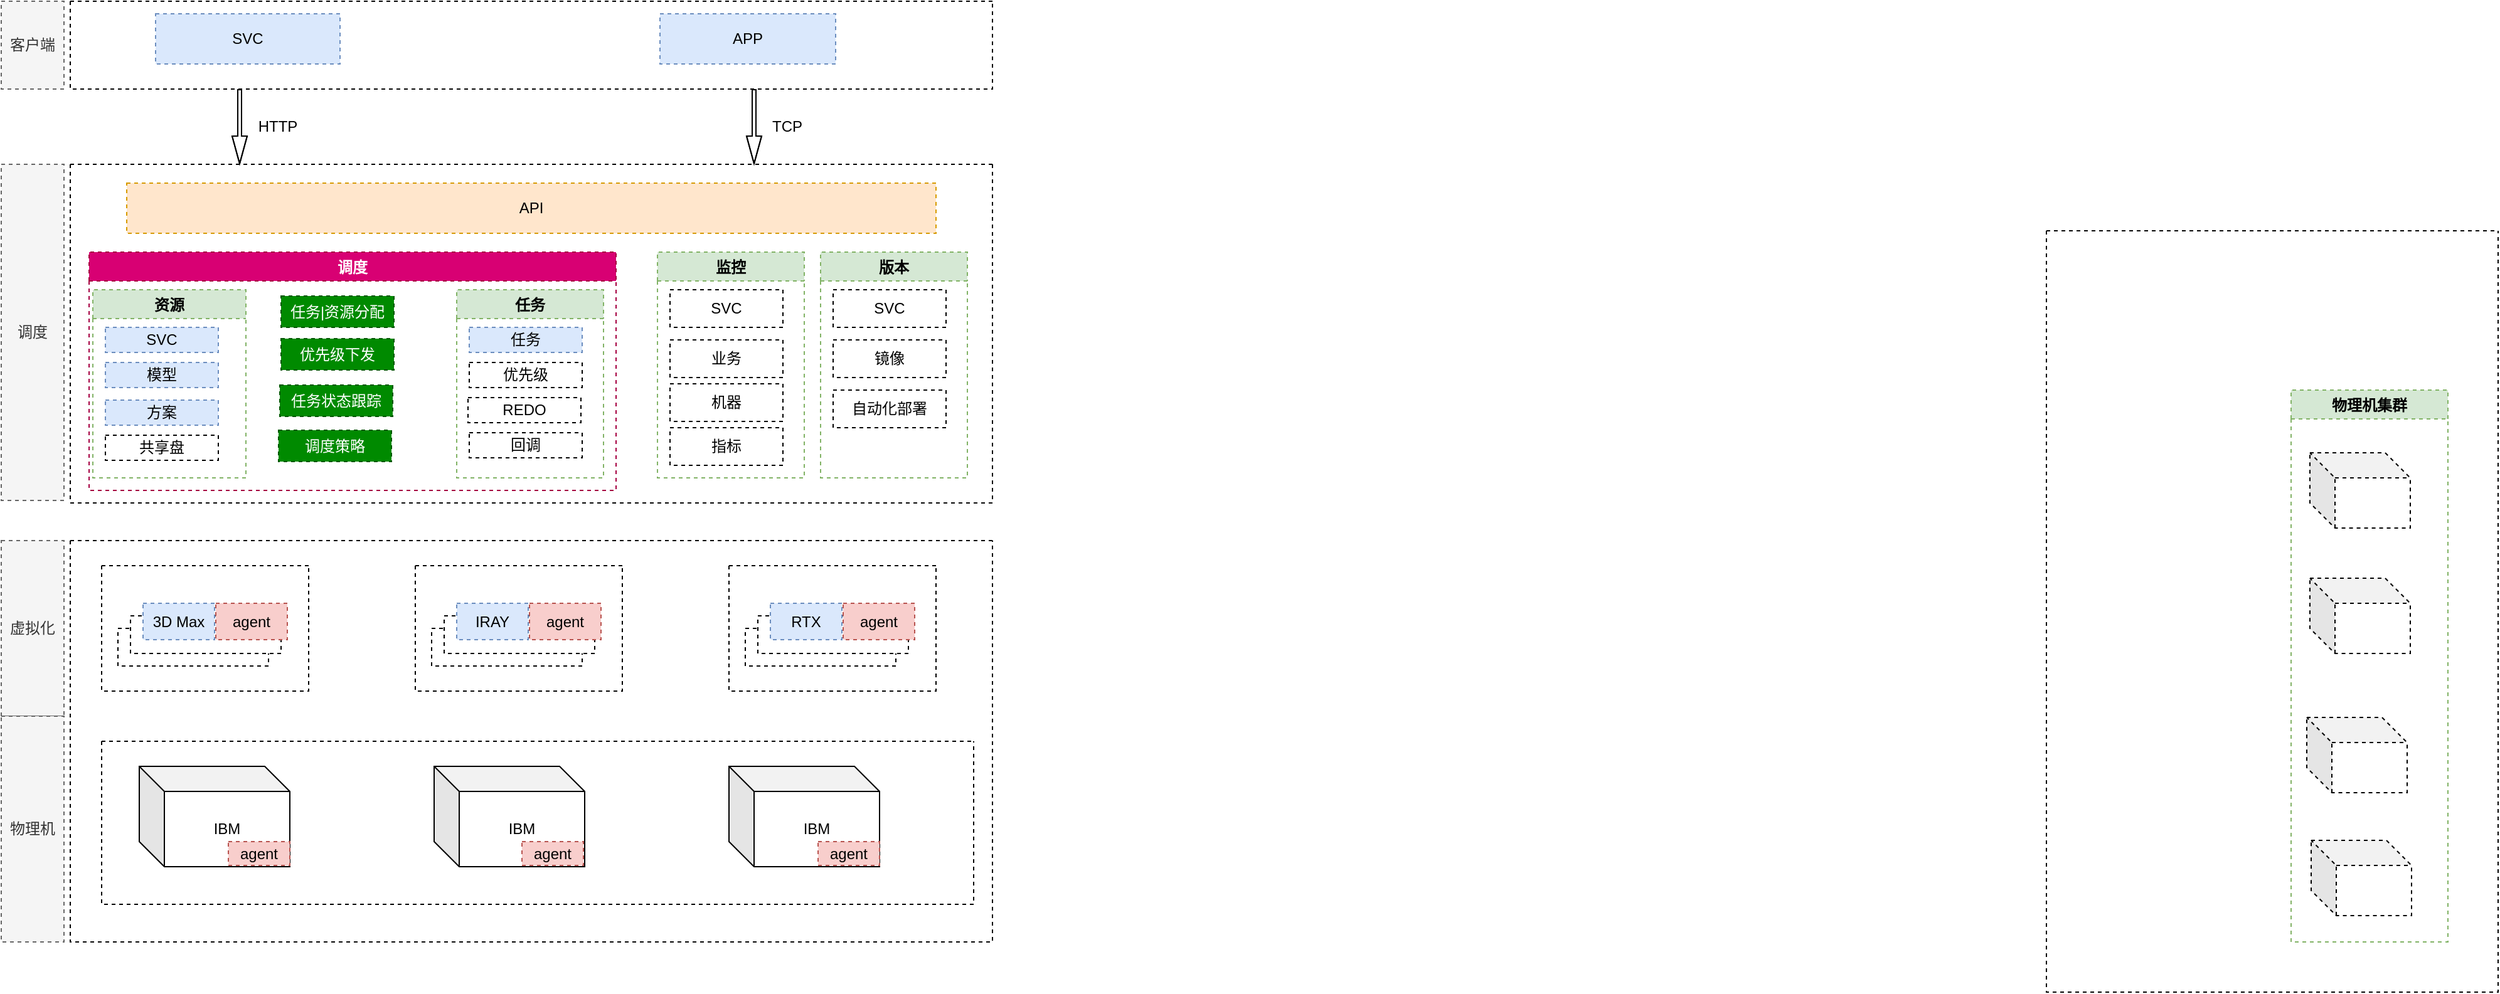 <mxfile version="16.6.2" type="github">
  <diagram id="BK4z0_IA1mldwes4Jv54" name="Page-1">
    <mxGraphModel dx="1426" dy="769" grid="1" gridSize="10" guides="1" tooltips="1" connect="1" arrows="1" fold="1" page="1" pageScale="1" pageWidth="850" pageHeight="1100" math="0" shadow="0">
      <root>
        <mxCell id="0" />
        <mxCell id="1" parent="0" />
        <mxCell id="-SnZ731ViB_-0mU_OlMq-2" value="IBM" style="shape=cube;whiteSpace=wrap;html=1;boundedLbl=1;backgroundOutline=1;darkOpacity=0.05;darkOpacity2=0.1;" parent="1" vertex="1">
          <mxGeometry x="190" y="610" width="120" height="80" as="geometry" />
        </mxCell>
        <mxCell id="-SnZ731ViB_-0mU_OlMq-3" value="IBM" style="shape=cube;whiteSpace=wrap;html=1;boundedLbl=1;backgroundOutline=1;darkOpacity=0.05;darkOpacity2=0.1;" parent="1" vertex="1">
          <mxGeometry x="425" y="610" width="120" height="80" as="geometry" />
        </mxCell>
        <mxCell id="-SnZ731ViB_-0mU_OlMq-4" value="IBM" style="shape=cube;whiteSpace=wrap;html=1;boundedLbl=1;backgroundOutline=1;darkOpacity=0.05;darkOpacity2=0.1;" parent="1" vertex="1">
          <mxGeometry x="660" y="610" width="120" height="80" as="geometry" />
        </mxCell>
        <mxCell id="AgTSEnusUw7WsUI41jvv-1" value="" style="swimlane;startSize=0;dashed=1;" parent="1" vertex="1">
          <mxGeometry x="135" y="430" width="735" height="320" as="geometry" />
        </mxCell>
        <mxCell id="AgTSEnusUw7WsUI41jvv-3" value="" style="swimlane;startSize=0;dashed=1;" parent="AgTSEnusUw7WsUI41jvv-1" vertex="1">
          <mxGeometry x="25" y="160" width="695" height="130" as="geometry" />
        </mxCell>
        <mxCell id="AgTSEnusUw7WsUI41jvv-7" value="" style="swimlane;startSize=0;dashed=1;" parent="AgTSEnusUw7WsUI41jvv-1" vertex="1">
          <mxGeometry x="25" y="20" width="165" height="100" as="geometry" />
        </mxCell>
        <mxCell id="AgTSEnusUw7WsUI41jvv-8" value="" style="rounded=0;whiteSpace=wrap;html=1;dashed=1;" parent="AgTSEnusUw7WsUI41jvv-7" vertex="1">
          <mxGeometry x="13" y="50" width="120" height="30" as="geometry" />
        </mxCell>
        <mxCell id="AgTSEnusUw7WsUI41jvv-9" value="" style="rounded=0;whiteSpace=wrap;html=1;dashed=1;" parent="1" vertex="1">
          <mxGeometry x="183" y="490" width="120" height="30" as="geometry" />
        </mxCell>
        <mxCell id="AgTSEnusUw7WsUI41jvv-10" value="3D Max" style="rounded=0;whiteSpace=wrap;html=1;dashed=1;fillColor=#dae8fc;strokeColor=#6c8ebf;" parent="1" vertex="1">
          <mxGeometry x="193" y="480" width="57" height="29" as="geometry" />
        </mxCell>
        <mxCell id="AgTSEnusUw7WsUI41jvv-11" value="" style="swimlane;startSize=0;dashed=1;" parent="1" vertex="1">
          <mxGeometry x="410" y="450" width="165" height="100" as="geometry" />
        </mxCell>
        <mxCell id="AgTSEnusUw7WsUI41jvv-12" value="" style="rounded=0;whiteSpace=wrap;html=1;dashed=1;" parent="AgTSEnusUw7WsUI41jvv-11" vertex="1">
          <mxGeometry x="13" y="50" width="120" height="30" as="geometry" />
        </mxCell>
        <mxCell id="AgTSEnusUw7WsUI41jvv-13" value="" style="rounded=0;whiteSpace=wrap;html=1;dashed=1;" parent="1" vertex="1">
          <mxGeometry x="433" y="490" width="120" height="30" as="geometry" />
        </mxCell>
        <mxCell id="AgTSEnusUw7WsUI41jvv-15" value="" style="swimlane;startSize=0;dashed=1;" parent="1" vertex="1">
          <mxGeometry x="660" y="450" width="165" height="100" as="geometry" />
        </mxCell>
        <mxCell id="AgTSEnusUw7WsUI41jvv-16" value="" style="rounded=0;whiteSpace=wrap;html=1;dashed=1;" parent="AgTSEnusUw7WsUI41jvv-15" vertex="1">
          <mxGeometry x="13" y="50" width="120" height="30" as="geometry" />
        </mxCell>
        <mxCell id="AgTSEnusUw7WsUI41jvv-17" value="" style="rounded=0;whiteSpace=wrap;html=1;dashed=1;" parent="1" vertex="1">
          <mxGeometry x="683" y="490" width="120" height="30" as="geometry" />
        </mxCell>
        <mxCell id="AgTSEnusUw7WsUI41jvv-19" value="" style="swimlane;startSize=0;dashed=1;" parent="1" vertex="1">
          <mxGeometry x="135" y="130" width="735" height="270" as="geometry" />
        </mxCell>
        <mxCell id="AgTSEnusUw7WsUI41jvv-20" value="资源" style="swimlane;dashed=1;fillColor=#d5e8d4;strokeColor=#82b366;" parent="AgTSEnusUw7WsUI41jvv-19" vertex="1">
          <mxGeometry x="18" y="100" width="122" height="150" as="geometry" />
        </mxCell>
        <mxCell id="AgTSEnusUw7WsUI41jvv-21" value="SVC" style="rounded=0;whiteSpace=wrap;html=1;dashed=1;fillColor=#dae8fc;strokeColor=#6c8ebf;" parent="AgTSEnusUw7WsUI41jvv-20" vertex="1">
          <mxGeometry x="10" y="30" width="90" height="20" as="geometry" />
        </mxCell>
        <mxCell id="AgTSEnusUw7WsUI41jvv-58" value="API" style="rounded=0;whiteSpace=wrap;html=1;dashed=1;fillColor=#ffe6cc;strokeColor=#d79b00;" parent="AgTSEnusUw7WsUI41jvv-19" vertex="1">
          <mxGeometry x="45" y="15" width="645" height="40" as="geometry" />
        </mxCell>
        <mxCell id="AgTSEnusUw7WsUI41jvv-22" value="模型" style="rounded=0;whiteSpace=wrap;html=1;dashed=1;fillColor=#dae8fc;strokeColor=#6c8ebf;" parent="1" vertex="1">
          <mxGeometry x="163" y="288" width="90" height="20" as="geometry" />
        </mxCell>
        <mxCell id="AgTSEnusUw7WsUI41jvv-23" value="方案" style="rounded=0;whiteSpace=wrap;html=1;dashed=1;fillColor=#dae8fc;strokeColor=#6c8ebf;" parent="1" vertex="1">
          <mxGeometry x="163" y="318" width="90" height="20" as="geometry" />
        </mxCell>
        <mxCell id="AgTSEnusUw7WsUI41jvv-24" value="任务" style="swimlane;dashed=1;fillColor=#d5e8d4;strokeColor=#82b366;" parent="1" vertex="1">
          <mxGeometry x="443" y="230" width="117" height="150" as="geometry" />
        </mxCell>
        <mxCell id="AgTSEnusUw7WsUI41jvv-25" value="任务" style="rounded=0;whiteSpace=wrap;html=1;dashed=1;fillColor=#dae8fc;strokeColor=#6c8ebf;" parent="AgTSEnusUw7WsUI41jvv-24" vertex="1">
          <mxGeometry x="10" y="30" width="90" height="20" as="geometry" />
        </mxCell>
        <mxCell id="AgTSEnusUw7WsUI41jvv-26" value="优先级" style="rounded=0;whiteSpace=wrap;html=1;dashed=1;" parent="1" vertex="1">
          <mxGeometry x="453" y="288" width="90" height="20" as="geometry" />
        </mxCell>
        <mxCell id="AgTSEnusUw7WsUI41jvv-27" value="REDO" style="rounded=0;whiteSpace=wrap;html=1;dashed=1;" parent="1" vertex="1">
          <mxGeometry x="452" y="316" width="90" height="20" as="geometry" />
        </mxCell>
        <mxCell id="AgTSEnusUw7WsUI41jvv-28" value="监控" style="swimlane;dashed=1;fillColor=#d5e8d4;strokeColor=#82b366;" parent="1" vertex="1">
          <mxGeometry x="603" y="200" width="117" height="180" as="geometry" />
        </mxCell>
        <mxCell id="AgTSEnusUw7WsUI41jvv-29" value="SVC" style="rounded=0;whiteSpace=wrap;html=1;dashed=1;" parent="AgTSEnusUw7WsUI41jvv-28" vertex="1">
          <mxGeometry x="10" y="30" width="90" height="30" as="geometry" />
        </mxCell>
        <mxCell id="AgTSEnusUw7WsUI41jvv-30" value="业务" style="rounded=0;whiteSpace=wrap;html=1;dashed=1;" parent="1" vertex="1">
          <mxGeometry x="613" y="270" width="90" height="30" as="geometry" />
        </mxCell>
        <mxCell id="AgTSEnusUw7WsUI41jvv-31" value="机器" style="rounded=0;whiteSpace=wrap;html=1;dashed=1;" parent="1" vertex="1">
          <mxGeometry x="613" y="305" width="90" height="30" as="geometry" />
        </mxCell>
        <mxCell id="AgTSEnusUw7WsUI41jvv-32" value="指标" style="rounded=0;whiteSpace=wrap;html=1;dashed=1;" parent="1" vertex="1">
          <mxGeometry x="613" y="340" width="90" height="30" as="geometry" />
        </mxCell>
        <mxCell id="AgTSEnusUw7WsUI41jvv-33" value="共享盘" style="rounded=0;whiteSpace=wrap;html=1;dashed=1;" parent="1" vertex="1">
          <mxGeometry x="163" y="346" width="90" height="20" as="geometry" />
        </mxCell>
        <mxCell id="AgTSEnusUw7WsUI41jvv-36" value="agent" style="rounded=0;whiteSpace=wrap;html=1;dashed=1;fillColor=#f8cecc;strokeColor=#b85450;" parent="1" vertex="1">
          <mxGeometry x="251" y="480" width="57" height="29" as="geometry" />
        </mxCell>
        <mxCell id="AgTSEnusUw7WsUI41jvv-37" value="IRAY" style="rounded=0;whiteSpace=wrap;html=1;dashed=1;fillColor=#dae8fc;strokeColor=#6c8ebf;" parent="1" vertex="1">
          <mxGeometry x="443" y="480" width="57" height="29" as="geometry" />
        </mxCell>
        <mxCell id="AgTSEnusUw7WsUI41jvv-38" value="agent" style="rounded=0;whiteSpace=wrap;html=1;dashed=1;fillColor=#f8cecc;strokeColor=#b85450;" parent="1" vertex="1">
          <mxGeometry x="501" y="480" width="57" height="29" as="geometry" />
        </mxCell>
        <mxCell id="AgTSEnusUw7WsUI41jvv-39" value="RTX" style="rounded=0;whiteSpace=wrap;html=1;dashed=1;fillColor=#dae8fc;strokeColor=#6c8ebf;" parent="1" vertex="1">
          <mxGeometry x="693" y="480" width="57" height="29" as="geometry" />
        </mxCell>
        <mxCell id="AgTSEnusUw7WsUI41jvv-40" value="agent" style="rounded=0;whiteSpace=wrap;html=1;dashed=1;fillColor=#f8cecc;strokeColor=#b85450;" parent="1" vertex="1">
          <mxGeometry x="751" y="480" width="57" height="29" as="geometry" />
        </mxCell>
        <mxCell id="AgTSEnusUw7WsUI41jvv-41" value="agent" style="rounded=0;whiteSpace=wrap;html=1;dashed=1;fillColor=#f8cecc;strokeColor=#b85450;" parent="1" vertex="1">
          <mxGeometry x="261" y="670" width="49" height="19" as="geometry" />
        </mxCell>
        <mxCell id="AgTSEnusUw7WsUI41jvv-43" value="agent" style="rounded=0;whiteSpace=wrap;html=1;dashed=1;fillColor=#f8cecc;strokeColor=#b85450;" parent="1" vertex="1">
          <mxGeometry x="495" y="670" width="49" height="19" as="geometry" />
        </mxCell>
        <mxCell id="AgTSEnusUw7WsUI41jvv-44" value="agent" style="rounded=0;whiteSpace=wrap;html=1;dashed=1;fillColor=#f8cecc;strokeColor=#b85450;" parent="1" vertex="1">
          <mxGeometry x="731" y="670" width="49" height="19" as="geometry" />
        </mxCell>
        <mxCell id="AgTSEnusUw7WsUI41jvv-46" value="版本" style="swimlane;dashed=1;fillColor=#d5e8d4;strokeColor=#82b366;" parent="1" vertex="1">
          <mxGeometry x="733" y="200" width="117" height="180" as="geometry" />
        </mxCell>
        <mxCell id="AgTSEnusUw7WsUI41jvv-47" value="SVC" style="rounded=0;whiteSpace=wrap;html=1;dashed=1;" parent="AgTSEnusUw7WsUI41jvv-46" vertex="1">
          <mxGeometry x="10" y="30" width="90" height="30" as="geometry" />
        </mxCell>
        <mxCell id="AgTSEnusUw7WsUI41jvv-48" value="镜像" style="rounded=0;whiteSpace=wrap;html=1;dashed=1;" parent="1" vertex="1">
          <mxGeometry x="743" y="270" width="90" height="30" as="geometry" />
        </mxCell>
        <mxCell id="AgTSEnusUw7WsUI41jvv-51" value="" style="swimlane;startSize=0;dashed=1;" parent="1" vertex="1">
          <mxGeometry x="135" width="735" height="70" as="geometry" />
        </mxCell>
        <mxCell id="AgTSEnusUw7WsUI41jvv-53" value="APP" style="rounded=0;whiteSpace=wrap;html=1;dashed=1;fillColor=#dae8fc;strokeColor=#6c8ebf;" parent="AgTSEnusUw7WsUI41jvv-51" vertex="1">
          <mxGeometry x="470" y="10" width="140" height="40" as="geometry" />
        </mxCell>
        <mxCell id="AgTSEnusUw7WsUI41jvv-52" value="SVC" style="rounded=0;whiteSpace=wrap;html=1;dashed=1;fillColor=#dae8fc;strokeColor=#6c8ebf;" parent="1" vertex="1">
          <mxGeometry x="203" y="10" width="147" height="40" as="geometry" />
        </mxCell>
        <mxCell id="AgTSEnusUw7WsUI41jvv-54" value="" style="shape=flexArrow;endArrow=classic;html=1;rounded=0;endWidth=8;endSize=7;width=3;" parent="1" edge="1">
          <mxGeometry width="50" height="50" relative="1" as="geometry">
            <mxPoint x="270" y="70" as="sourcePoint" />
            <mxPoint x="270" y="130" as="targetPoint" />
            <Array as="points">
              <mxPoint x="270" y="100" />
            </Array>
          </mxGeometry>
        </mxCell>
        <mxCell id="AgTSEnusUw7WsUI41jvv-55" value="HTTP" style="text;html=1;align=center;verticalAlign=middle;resizable=0;points=[];autosize=1;strokeColor=none;fillColor=none;" parent="1" vertex="1">
          <mxGeometry x="275" y="90" width="50" height="20" as="geometry" />
        </mxCell>
        <mxCell id="AgTSEnusUw7WsUI41jvv-56" value="" style="shape=flexArrow;endArrow=classic;html=1;rounded=0;endWidth=8;endSize=7;width=3;" parent="1" edge="1">
          <mxGeometry width="50" height="50" relative="1" as="geometry">
            <mxPoint x="680" y="70" as="sourcePoint" />
            <mxPoint x="680" y="130" as="targetPoint" />
            <Array as="points">
              <mxPoint x="680" y="100" />
            </Array>
          </mxGeometry>
        </mxCell>
        <mxCell id="AgTSEnusUw7WsUI41jvv-57" value="TCP" style="text;html=1;align=center;verticalAlign=middle;resizable=0;points=[];autosize=1;strokeColor=none;fillColor=none;" parent="1" vertex="1">
          <mxGeometry x="686" y="90" width="40" height="20" as="geometry" />
        </mxCell>
        <mxCell id="AgTSEnusUw7WsUI41jvv-59" value="虚拟化" style="rounded=0;whiteSpace=wrap;html=1;dashed=1;fillColor=#f5f5f5;fontColor=#333333;strokeColor=#666666;" parent="1" vertex="1">
          <mxGeometry x="80" y="430" width="50" height="140" as="geometry" />
        </mxCell>
        <mxCell id="AgTSEnusUw7WsUI41jvv-60" value="物理机" style="rounded=0;whiteSpace=wrap;html=1;dashed=1;fillColor=#f5f5f5;fontColor=#333333;strokeColor=#666666;" parent="1" vertex="1">
          <mxGeometry x="80" y="570" width="50" height="180" as="geometry" />
        </mxCell>
        <mxCell id="AgTSEnusUw7WsUI41jvv-62" value="调度" style="rounded=0;whiteSpace=wrap;html=1;dashed=1;fillColor=#f5f5f5;fontColor=#333333;strokeColor=#666666;" parent="1" vertex="1">
          <mxGeometry x="80" y="130" width="50" height="268" as="geometry" />
        </mxCell>
        <mxCell id="AgTSEnusUw7WsUI41jvv-63" value="客户端" style="rounded=0;whiteSpace=wrap;html=1;dashed=1;fillColor=#f5f5f5;fontColor=#333333;strokeColor=#666666;" parent="1" vertex="1">
          <mxGeometry x="80" width="50" height="70" as="geometry" />
        </mxCell>
        <mxCell id="AgTSEnusUw7WsUI41jvv-64" value="回调" style="rounded=0;whiteSpace=wrap;html=1;dashed=1;" parent="1" vertex="1">
          <mxGeometry x="453" y="344" width="90" height="20" as="geometry" />
        </mxCell>
        <mxCell id="AgTSEnusUw7WsUI41jvv-69" value="" style="shape=cube;whiteSpace=wrap;html=1;boundedLbl=1;backgroundOutline=1;darkOpacity=0.05;darkOpacity2=0.1;dashed=1;" parent="1" vertex="1">
          <mxGeometry x="1921" y="669" width="80" height="60" as="geometry" />
        </mxCell>
        <mxCell id="AgTSEnusUw7WsUI41jvv-72" value="物理机集群" style="swimlane;dashed=1;fillColor=#d5e8d4;strokeColor=#82b366;" parent="1" vertex="1">
          <mxGeometry x="1905" y="310" width="125" height="440" as="geometry" />
        </mxCell>
        <mxCell id="AgTSEnusUw7WsUI41jvv-73" value="" style="shape=cube;whiteSpace=wrap;html=1;boundedLbl=1;backgroundOutline=1;darkOpacity=0.05;darkOpacity2=0.1;dashed=1;" parent="AgTSEnusUw7WsUI41jvv-72" vertex="1">
          <mxGeometry x="15" y="50" width="80" height="60" as="geometry" />
        </mxCell>
        <mxCell id="AgTSEnusUw7WsUI41jvv-70" value="" style="shape=cube;whiteSpace=wrap;html=1;boundedLbl=1;backgroundOutline=1;darkOpacity=0.05;darkOpacity2=0.1;dashed=1;" parent="AgTSEnusUw7WsUI41jvv-72" vertex="1">
          <mxGeometry x="15" y="150" width="80" height="60" as="geometry" />
        </mxCell>
        <mxCell id="AgTSEnusUw7WsUI41jvv-71" value="" style="shape=cube;whiteSpace=wrap;html=1;boundedLbl=1;backgroundOutline=1;darkOpacity=0.05;darkOpacity2=0.1;dashed=1;" parent="AgTSEnusUw7WsUI41jvv-72" vertex="1">
          <mxGeometry x="12.5" y="261" width="80" height="60" as="geometry" />
        </mxCell>
        <mxCell id="AgTSEnusUw7WsUI41jvv-75" value="" style="swimlane;startSize=0;dashed=1;" parent="1" vertex="1">
          <mxGeometry x="1710" y="183" width="360" height="607" as="geometry" />
        </mxCell>
        <mxCell id="1SuB4GNJD6Qb84rThnza-1" value="调度" style="swimlane;dashed=1;fillColor=#d80073;strokeColor=#A50040;fontColor=#ffffff;" vertex="1" parent="1">
          <mxGeometry x="150" y="200" width="420" height="190" as="geometry" />
        </mxCell>
        <mxCell id="1SuB4GNJD6Qb84rThnza-2" value="任务|资源分配" style="rounded=0;whiteSpace=wrap;html=1;dashed=1;fillColor=#008a00;strokeColor=#005700;fontColor=#ffffff;" vertex="1" parent="1SuB4GNJD6Qb84rThnza-1">
          <mxGeometry x="153" y="35" width="90" height="25" as="geometry" />
        </mxCell>
        <mxCell id="1SuB4GNJD6Qb84rThnza-3" value="优先级下发" style="rounded=0;whiteSpace=wrap;html=1;dashed=1;fillColor=#008a00;fontColor=#ffffff;strokeColor=#005700;" vertex="1" parent="1">
          <mxGeometry x="303" y="269" width="90" height="25" as="geometry" />
        </mxCell>
        <mxCell id="1SuB4GNJD6Qb84rThnza-4" value="任务状态跟踪" style="rounded=0;whiteSpace=wrap;html=1;dashed=1;fillColor=#008a00;fontColor=#ffffff;strokeColor=#005700;" vertex="1" parent="1">
          <mxGeometry x="302" y="306" width="90" height="25" as="geometry" />
        </mxCell>
        <mxCell id="1SuB4GNJD6Qb84rThnza-5" value="调度策略" style="rounded=0;whiteSpace=wrap;html=1;dashed=1;fillColor=#008a00;fontColor=#ffffff;strokeColor=#005700;" vertex="1" parent="1">
          <mxGeometry x="301" y="342" width="90" height="25" as="geometry" />
        </mxCell>
        <mxCell id="1SuB4GNJD6Qb84rThnza-11" value="自动化部署" style="rounded=0;whiteSpace=wrap;html=1;dashed=1;" vertex="1" parent="1">
          <mxGeometry x="743" y="310" width="90" height="30" as="geometry" />
        </mxCell>
      </root>
    </mxGraphModel>
  </diagram>
</mxfile>
